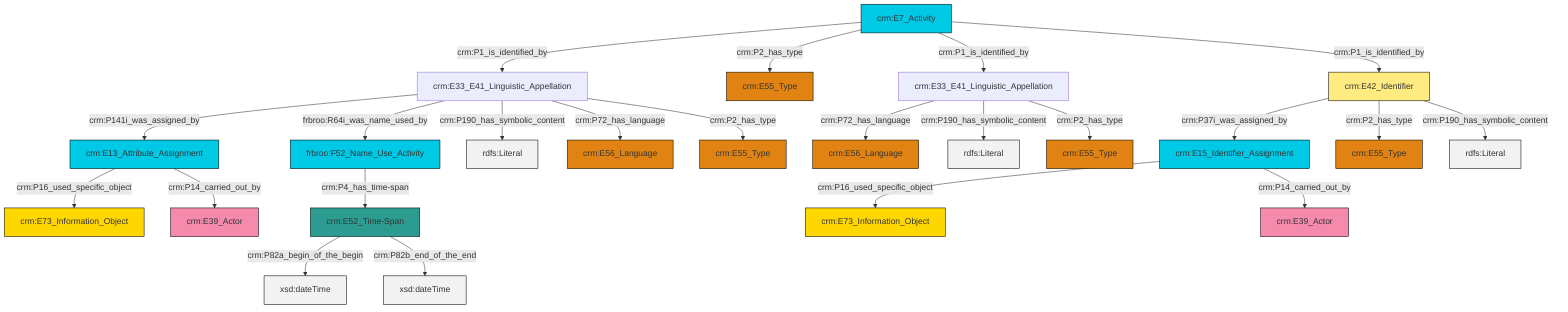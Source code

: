 graph TD
classDef Literal fill:#f2f2f2,stroke:#000000;
classDef CRM_Entity fill:#FFFFFF,stroke:#000000;
classDef Temporal_Entity fill:#00C9E6, stroke:#000000;
classDef Type fill:#E18312, stroke:#000000;
classDef Time-Span fill:#2C9C91, stroke:#000000;
classDef Appellation fill:#FFEB7F, stroke:#000000;
classDef Place fill:#008836, stroke:#000000;
classDef Persistent_Item fill:#B266B2, stroke:#000000;
classDef Conceptual_Object fill:#FFD700, stroke:#000000;
classDef Physical_Thing fill:#D2B48C, stroke:#000000;
classDef Actor fill:#f58aad, stroke:#000000;
classDef PC_Classes fill:#4ce600, stroke:#000000;
classDef Multi fill:#cccccc,stroke:#000000;

0["crm:E15_Identifier_Assignment"]:::Temporal_Entity -->|crm:P16_used_specific_object| 1["crm:E73_Information_Object"]:::Conceptual_Object
2["crm:E42_Identifier"]:::Appellation -->|crm:P37i_was_assigned_by| 0["crm:E15_Identifier_Assignment"]:::Temporal_Entity
10["crm:E33_E41_Linguistic_Appellation"]:::Default -->|crm:P141i_was_assigned_by| 11["crm:E13_Attribute_Assignment"]:::Temporal_Entity
12["crm:E7_Activity"]:::Temporal_Entity -->|crm:P1_is_identified_by| 10["crm:E33_E41_Linguistic_Appellation"]:::Default
8["crm:E33_E41_Linguistic_Appellation"]:::Default -->|crm:P72_has_language| 13["crm:E56_Language"]:::Type
0["crm:E15_Identifier_Assignment"]:::Temporal_Entity -->|crm:P14_carried_out_by| 5["crm:E39_Actor"]:::Actor
11["crm:E13_Attribute_Assignment"]:::Temporal_Entity -->|crm:P16_used_specific_object| 15["crm:E73_Information_Object"]:::Conceptual_Object
11["crm:E13_Attribute_Assignment"]:::Temporal_Entity -->|crm:P14_carried_out_by| 16["crm:E39_Actor"]:::Actor
8["crm:E33_E41_Linguistic_Appellation"]:::Default -->|crm:P190_has_symbolic_content| 17[rdfs:Literal]:::Literal
8["crm:E33_E41_Linguistic_Appellation"]:::Default -->|crm:P2_has_type| 23["crm:E55_Type"]:::Type
12["crm:E7_Activity"]:::Temporal_Entity -->|crm:P2_has_type| 18["crm:E55_Type"]:::Type
12["crm:E7_Activity"]:::Temporal_Entity -->|crm:P1_is_identified_by| 8["crm:E33_E41_Linguistic_Appellation"]:::Default
10["crm:E33_E41_Linguistic_Appellation"]:::Default -->|frbroo:R64i_was_name_used_by| 26["frbroo:F52_Name_Use_Activity"]:::Temporal_Entity
2["crm:E42_Identifier"]:::Appellation -->|crm:P2_has_type| 20["crm:E55_Type"]:::Type
12["crm:E7_Activity"]:::Temporal_Entity -->|crm:P1_is_identified_by| 2["crm:E42_Identifier"]:::Appellation
27["crm:E52_Time-Span"]:::Time-Span -->|crm:P82a_begin_of_the_begin| 29[xsd:dateTime]:::Literal
10["crm:E33_E41_Linguistic_Appellation"]:::Default -->|crm:P190_has_symbolic_content| 32[rdfs:Literal]:::Literal
10["crm:E33_E41_Linguistic_Appellation"]:::Default -->|crm:P72_has_language| 3["crm:E56_Language"]:::Type
26["frbroo:F52_Name_Use_Activity"]:::Temporal_Entity -->|crm:P4_has_time-span| 27["crm:E52_Time-Span"]:::Time-Span
10["crm:E33_E41_Linguistic_Appellation"]:::Default -->|crm:P2_has_type| 36["crm:E55_Type"]:::Type
2["crm:E42_Identifier"]:::Appellation -->|crm:P190_has_symbolic_content| 38[rdfs:Literal]:::Literal
27["crm:E52_Time-Span"]:::Time-Span -->|crm:P82b_end_of_the_end| 39[xsd:dateTime]:::Literal